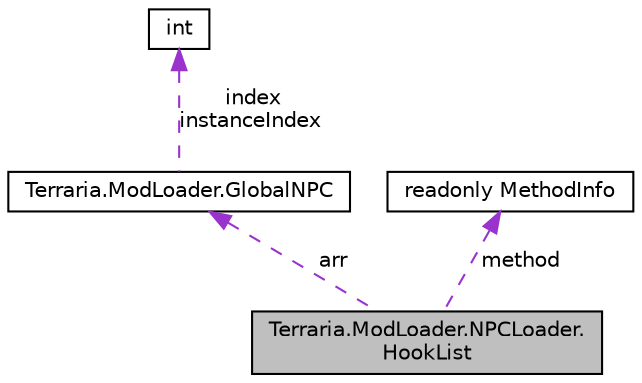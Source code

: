 digraph "Terraria.ModLoader.NPCLoader.HookList"
{
 // LATEX_PDF_SIZE
  edge [fontname="Helvetica",fontsize="10",labelfontname="Helvetica",labelfontsize="10"];
  node [fontname="Helvetica",fontsize="10",shape=record];
  Node1 [label="Terraria.ModLoader.NPCLoader.\lHookList",height=0.2,width=0.4,color="black", fillcolor="grey75", style="filled", fontcolor="black",tooltip=" "];
  Node2 -> Node1 [dir="back",color="darkorchid3",fontsize="10",style="dashed",label=" arr" ,fontname="Helvetica"];
  Node2 [label="Terraria.ModLoader.GlobalNPC",height=0.2,width=0.4,color="black", fillcolor="white", style="filled",URL="$class_terraria_1_1_mod_loader_1_1_global_n_p_c.html",tooltip="This class allows you to modify and use hooks for all NPCs, including vanilla mobs...."];
  Node3 -> Node2 [dir="back",color="darkorchid3",fontsize="10",style="dashed",label=" index\ninstanceIndex" ,fontname="Helvetica"];
  Node3 [label="int",height=0.2,width=0.4,color="black", fillcolor="white", style="filled",tooltip=" "];
  Node4 -> Node1 [dir="back",color="darkorchid3",fontsize="10",style="dashed",label=" method" ,fontname="Helvetica"];
  Node4 [label="readonly MethodInfo",height=0.2,width=0.4,color="black", fillcolor="white", style="filled",tooltip=" "];
}
